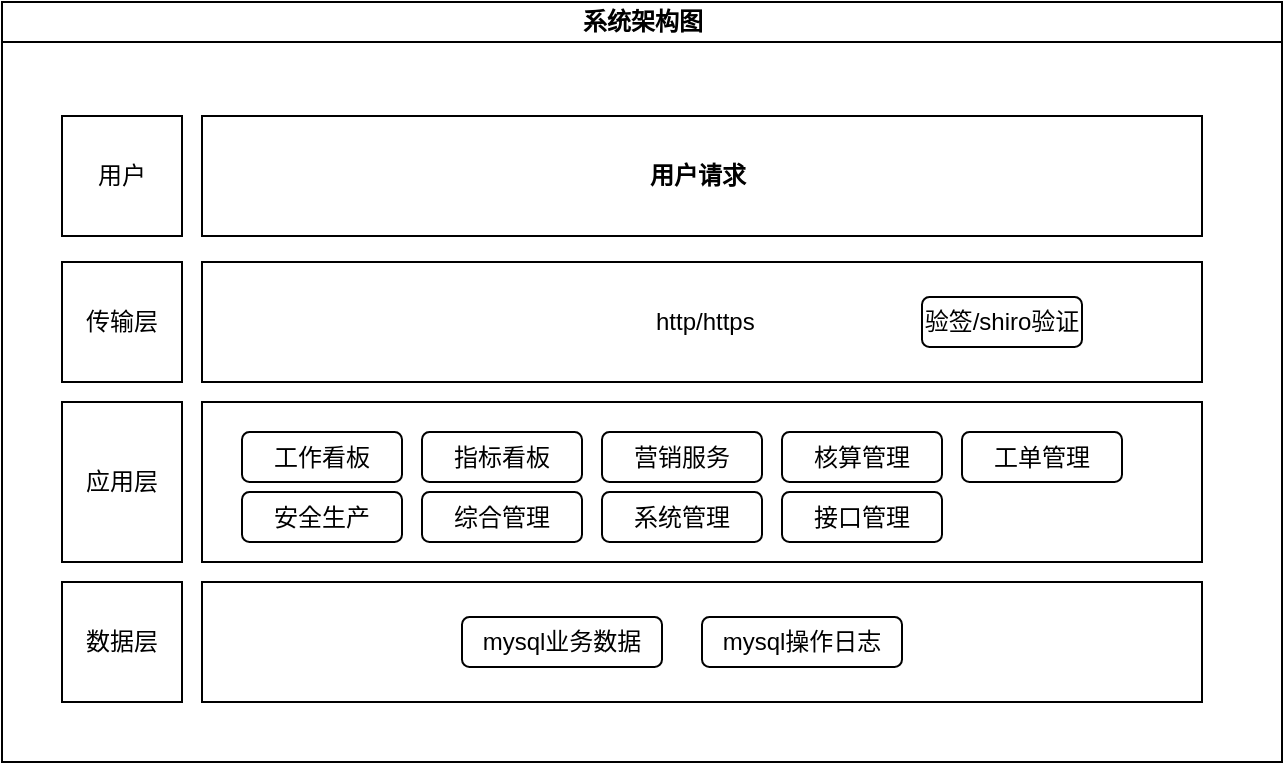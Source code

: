 <mxfile version="20.2.3" type="github">
  <diagram id="prtHgNgQTEPvFCAcTncT" name="Page-1">
    <mxGraphModel dx="782" dy="428" grid="1" gridSize="10" guides="1" tooltips="1" connect="1" arrows="1" fold="1" page="1" pageScale="1" pageWidth="827" pageHeight="1169" math="0" shadow="0">
      <root>
        <mxCell id="0" />
        <mxCell id="1" parent="0" />
        <mxCell id="dNxyNK7c78bLwvsdeMH5-11" value="系统架构图" style="swimlane;html=1;startSize=20;horizontal=1;containerType=tree;glass=0;" parent="1" vertex="1">
          <mxGeometry x="40" y="83" width="640" height="380" as="geometry" />
        </mxCell>
        <UserObject label="&amp;nbsp; &amp;nbsp; &amp;nbsp; &amp;nbsp; &amp;nbsp; &amp;nbsp; &amp;nbsp; &amp;nbsp; &amp;nbsp; &amp;nbsp; &amp;nbsp; &amp;nbsp; &amp;nbsp; &amp;nbsp; &amp;nbsp; &amp;nbsp; &amp;nbsp; &amp;nbsp; &amp;nbsp; &amp;nbsp; &amp;nbsp; &amp;nbsp; &amp;nbsp; &amp;nbsp; &amp;nbsp; &amp;nbsp;用户请求" name="Tessa Miller" position="CFO" location="Office 1" email="me@example.com" placeholders="1" link="https://www.draw.io" id="dNxyNK7c78bLwvsdeMH5-12">
          <mxCell style="label;image=https://cdn3.iconfinder.com/data/icons/user-avatars-1/512/users-3-128.png;whiteSpace=wrap;html=1;rounded=0;glass=0;treeMoving=1;treeFolding=1;" parent="dNxyNK7c78bLwvsdeMH5-11" vertex="1">
            <mxGeometry x="100" y="57" width="500" height="60" as="geometry" />
          </mxCell>
        </UserObject>
        <mxCell id="PS00Z6VgK2i5Oi5bPEkg-2" value="&amp;nbsp;http/https" style="rounded=0;whiteSpace=wrap;html=1;" vertex="1" parent="dNxyNK7c78bLwvsdeMH5-11">
          <mxGeometry x="100" y="130" width="500" height="60" as="geometry" />
        </mxCell>
        <mxCell id="PS00Z6VgK2i5Oi5bPEkg-6" value="" style="rounded=0;whiteSpace=wrap;html=1;" vertex="1" parent="dNxyNK7c78bLwvsdeMH5-11">
          <mxGeometry x="100" y="200" width="500" height="80" as="geometry" />
        </mxCell>
        <mxCell id="PS00Z6VgK2i5Oi5bPEkg-7" value="&lt;span style=&quot;color: rgba(0, 0, 0, 0); font-family: monospace; font-size: 0px; text-align: start;&quot;&gt;%3CmxGraphModel%3E%3Croot%3E%3CmxCell%20id%3D%220%22%2F%3E%3CmxCell%20id%3D%221%22%20parent%3D%220%22%2F%3E%3CmxCell%20id%3D%222%22%20value%3D%22%E5%B7%A5%E5%8D%95%E7%AE%A1%E7%90%86%22%20style%3D%22rounded%3D1%3BwhiteSpace%3Dwrap%3Bhtml%3D1%3B%22%20vertex%3D%221%22%20parent%3D%221%22%3E%3CmxGeometry%20x%3D%22520%22%20y%3D%22298%22%20width%3D%2280%22%20height%3D%2225%22%20as%3D%22geometry%22%2F%3E%3C%2FmxCell%3E%3C%2Froot%3E%3C%2FmxGraphModel%3E&lt;/span&gt;" style="rounded=0;whiteSpace=wrap;html=1;" vertex="1" parent="dNxyNK7c78bLwvsdeMH5-11">
          <mxGeometry x="100" y="290" width="500" height="60" as="geometry" />
        </mxCell>
        <mxCell id="PS00Z6VgK2i5Oi5bPEkg-8" value="工作看板" style="rounded=1;whiteSpace=wrap;html=1;" vertex="1" parent="dNxyNK7c78bLwvsdeMH5-11">
          <mxGeometry x="120" y="215" width="80" height="25" as="geometry" />
        </mxCell>
        <mxCell id="PS00Z6VgK2i5Oi5bPEkg-9" value="指标看板" style="rounded=1;whiteSpace=wrap;html=1;" vertex="1" parent="dNxyNK7c78bLwvsdeMH5-11">
          <mxGeometry x="210" y="215" width="80" height="25" as="geometry" />
        </mxCell>
        <mxCell id="PS00Z6VgK2i5Oi5bPEkg-10" value="营销服务" style="rounded=1;whiteSpace=wrap;html=1;" vertex="1" parent="dNxyNK7c78bLwvsdeMH5-11">
          <mxGeometry x="300" y="215" width="80" height="25" as="geometry" />
        </mxCell>
        <mxCell id="PS00Z6VgK2i5Oi5bPEkg-11" value="核算管理" style="rounded=1;whiteSpace=wrap;html=1;" vertex="1" parent="dNxyNK7c78bLwvsdeMH5-11">
          <mxGeometry x="390" y="215" width="80" height="25" as="geometry" />
        </mxCell>
        <mxCell id="PS00Z6VgK2i5Oi5bPEkg-12" value="工单管理" style="rounded=1;whiteSpace=wrap;html=1;" vertex="1" parent="dNxyNK7c78bLwvsdeMH5-11">
          <mxGeometry x="480" y="215" width="80" height="25" as="geometry" />
        </mxCell>
        <mxCell id="PS00Z6VgK2i5Oi5bPEkg-14" value="安全生产" style="rounded=1;whiteSpace=wrap;html=1;" vertex="1" parent="dNxyNK7c78bLwvsdeMH5-11">
          <mxGeometry x="120" y="245" width="80" height="25" as="geometry" />
        </mxCell>
        <mxCell id="PS00Z6VgK2i5Oi5bPEkg-15" value="综合管理" style="rounded=1;whiteSpace=wrap;html=1;" vertex="1" parent="dNxyNK7c78bLwvsdeMH5-11">
          <mxGeometry x="210" y="245" width="80" height="25" as="geometry" />
        </mxCell>
        <mxCell id="PS00Z6VgK2i5Oi5bPEkg-16" value="系统管理" style="rounded=1;whiteSpace=wrap;html=1;" vertex="1" parent="dNxyNK7c78bLwvsdeMH5-11">
          <mxGeometry x="300" y="245" width="80" height="25" as="geometry" />
        </mxCell>
        <mxCell id="PS00Z6VgK2i5Oi5bPEkg-17" value="接口管理" style="rounded=1;whiteSpace=wrap;html=1;" vertex="1" parent="dNxyNK7c78bLwvsdeMH5-11">
          <mxGeometry x="390" y="245" width="80" height="25" as="geometry" />
        </mxCell>
        <mxCell id="PS00Z6VgK2i5Oi5bPEkg-18" value="mysql业务数据" style="rounded=1;whiteSpace=wrap;html=1;" vertex="1" parent="dNxyNK7c78bLwvsdeMH5-11">
          <mxGeometry x="230" y="307.5" width="100" height="25" as="geometry" />
        </mxCell>
        <mxCell id="PS00Z6VgK2i5Oi5bPEkg-19" value="验签/shiro验证" style="rounded=1;whiteSpace=wrap;html=1;" vertex="1" parent="dNxyNK7c78bLwvsdeMH5-11">
          <mxGeometry x="460" y="147.5" width="80" height="25" as="geometry" />
        </mxCell>
        <mxCell id="PS00Z6VgK2i5Oi5bPEkg-20" value="mysql操作日志" style="rounded=1;whiteSpace=wrap;html=1;" vertex="1" parent="dNxyNK7c78bLwvsdeMH5-11">
          <mxGeometry x="350" y="307.5" width="100" height="25" as="geometry" />
        </mxCell>
        <mxCell id="PS00Z6VgK2i5Oi5bPEkg-21" value="用户" style="rounded=0;whiteSpace=wrap;html=1;" vertex="1" parent="dNxyNK7c78bLwvsdeMH5-11">
          <mxGeometry x="30" y="57" width="60" height="60" as="geometry" />
        </mxCell>
        <mxCell id="PS00Z6VgK2i5Oi5bPEkg-22" value="传输层" style="rounded=0;whiteSpace=wrap;html=1;" vertex="1" parent="dNxyNK7c78bLwvsdeMH5-11">
          <mxGeometry x="30" y="130" width="60" height="60" as="geometry" />
        </mxCell>
        <mxCell id="PS00Z6VgK2i5Oi5bPEkg-23" value="应用层" style="rounded=0;whiteSpace=wrap;html=1;" vertex="1" parent="dNxyNK7c78bLwvsdeMH5-11">
          <mxGeometry x="30" y="200" width="60" height="80" as="geometry" />
        </mxCell>
        <mxCell id="PS00Z6VgK2i5Oi5bPEkg-24" value="数据层" style="rounded=0;whiteSpace=wrap;html=1;" vertex="1" parent="dNxyNK7c78bLwvsdeMH5-11">
          <mxGeometry x="30" y="290" width="60" height="60" as="geometry" />
        </mxCell>
      </root>
    </mxGraphModel>
  </diagram>
</mxfile>
